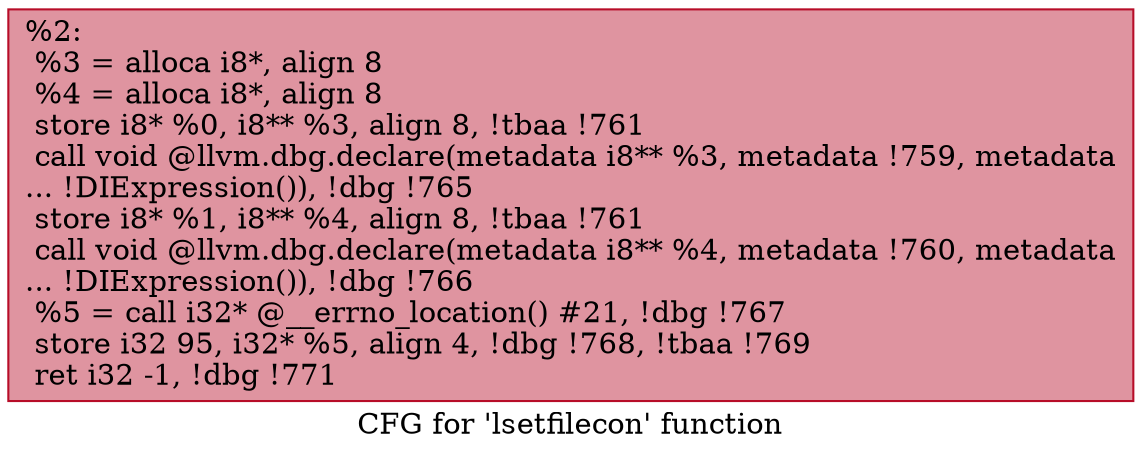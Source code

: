 digraph "CFG for 'lsetfilecon' function" {
	label="CFG for 'lsetfilecon' function";

	Node0xa51f20 [shape=record,color="#b70d28ff", style=filled, fillcolor="#b70d2870",label="{%2:\l  %3 = alloca i8*, align 8\l  %4 = alloca i8*, align 8\l  store i8* %0, i8** %3, align 8, !tbaa !761\l  call void @llvm.dbg.declare(metadata i8** %3, metadata !759, metadata\l... !DIExpression()), !dbg !765\l  store i8* %1, i8** %4, align 8, !tbaa !761\l  call void @llvm.dbg.declare(metadata i8** %4, metadata !760, metadata\l... !DIExpression()), !dbg !766\l  %5 = call i32* @__errno_location() #21, !dbg !767\l  store i32 95, i32* %5, align 4, !dbg !768, !tbaa !769\l  ret i32 -1, !dbg !771\l}"];
}

